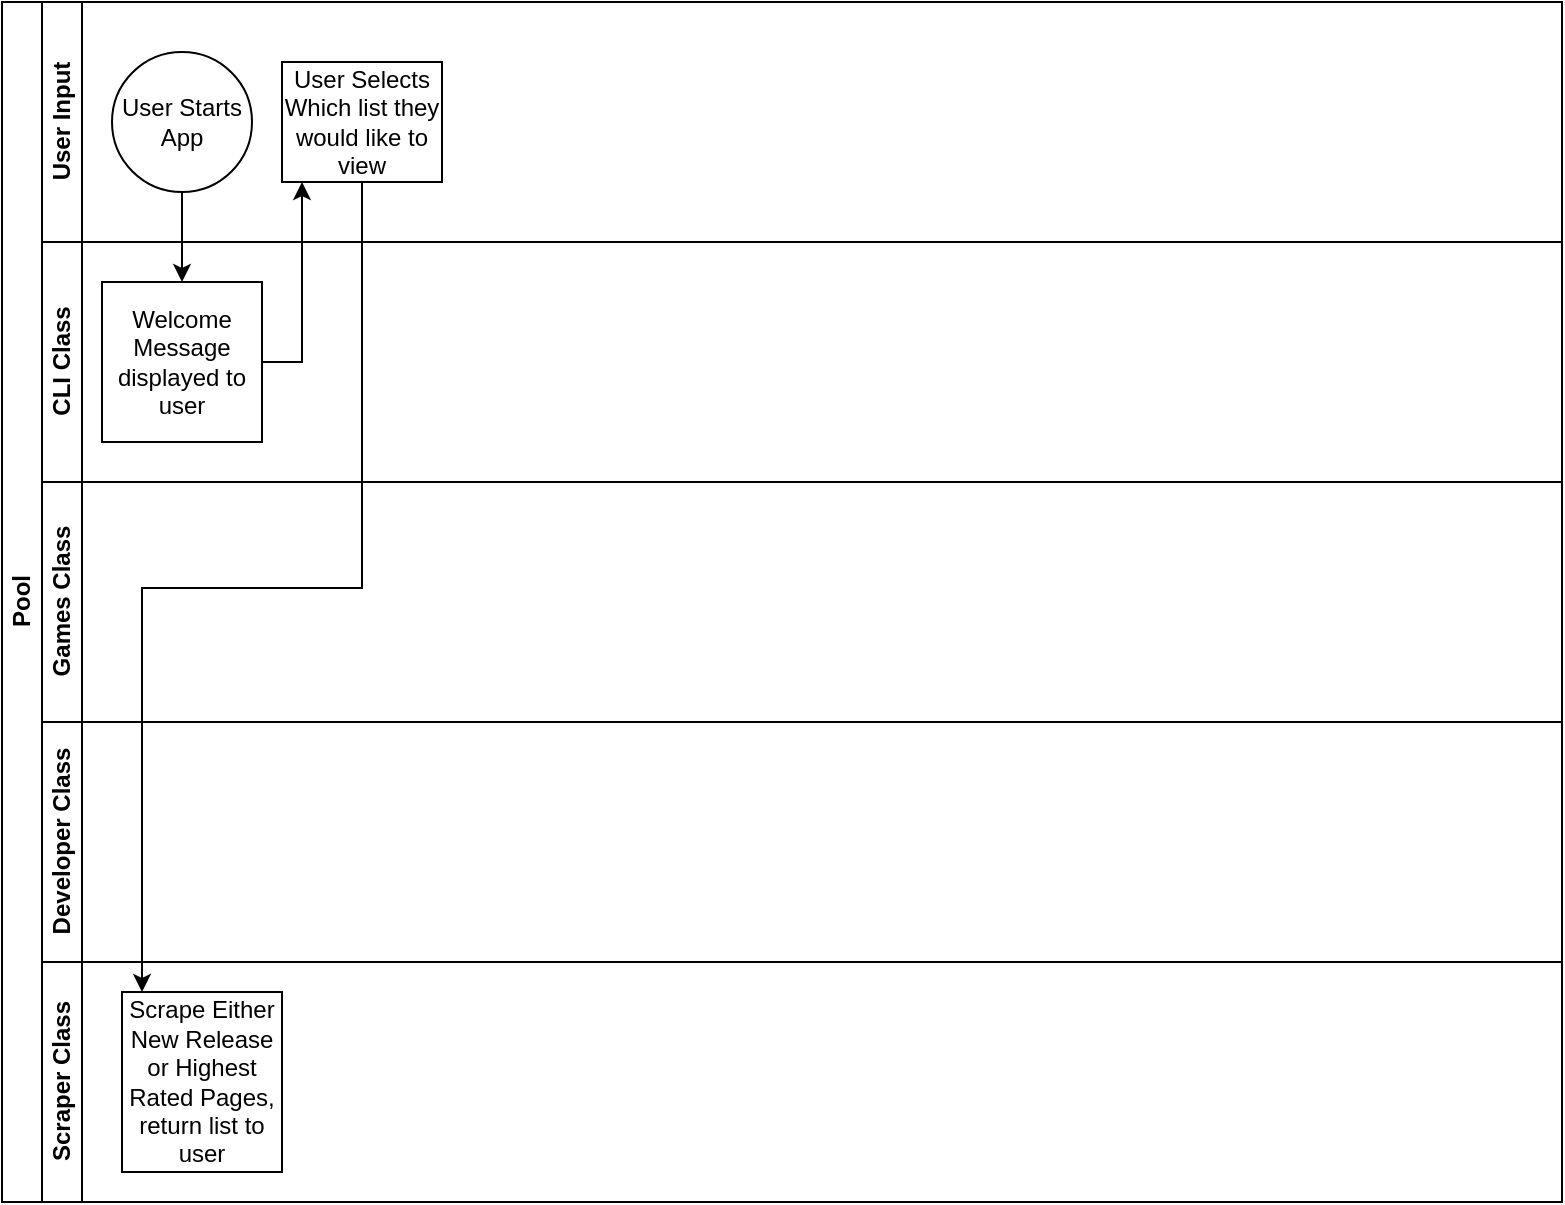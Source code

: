 <mxfile version="14.1.9" type="github">
  <diagram id="prtHgNgQTEPvFCAcTncT" name="Page-1">
    <mxGraphModel dx="1422" dy="705" grid="1" gridSize="10" guides="1" tooltips="1" connect="1" arrows="1" fold="1" page="1" pageScale="1" pageWidth="827" pageHeight="1169" math="0" shadow="0">
      <root>
        <mxCell id="0" />
        <mxCell id="1" parent="0" />
        <mxCell id="dNxyNK7c78bLwvsdeMH5-19" value="Pool" style="swimlane;html=1;childLayout=stackLayout;resizeParent=1;resizeParentMax=0;horizontal=0;startSize=20;horizontalStack=0;" parent="1" vertex="1">
          <mxGeometry x="20" y="110" width="780" height="600" as="geometry" />
        </mxCell>
        <mxCell id="dNxyNK7c78bLwvsdeMH5-20" value="User Input" style="swimlane;html=1;startSize=20;horizontal=0;" parent="dNxyNK7c78bLwvsdeMH5-19" vertex="1">
          <mxGeometry x="20" width="760" height="120" as="geometry">
            <mxRectangle x="20" width="760" height="20" as="alternateBounds" />
          </mxGeometry>
        </mxCell>
        <mxCell id="dNxyNK7c78bLwvsdeMH5-23" value="User Starts App" style="ellipse;whiteSpace=wrap;html=1;" parent="dNxyNK7c78bLwvsdeMH5-20" vertex="1">
          <mxGeometry x="35" y="25" width="70" height="70" as="geometry" />
        </mxCell>
        <mxCell id="dNxyNK7c78bLwvsdeMH5-24" value="User Selects Which list they would like to view" style="rounded=0;whiteSpace=wrap;html=1;fontFamily=Helvetica;fontSize=12;fontColor=#000000;align=center;" parent="dNxyNK7c78bLwvsdeMH5-20" vertex="1">
          <mxGeometry x="120" y="30" width="80" height="60" as="geometry" />
        </mxCell>
        <mxCell id="dNxyNK7c78bLwvsdeMH5-21" value="CLI Class" style="swimlane;html=1;startSize=20;horizontal=0;" parent="dNxyNK7c78bLwvsdeMH5-19" vertex="1">
          <mxGeometry x="20" y="120" width="760" height="120" as="geometry" />
        </mxCell>
        <mxCell id="vWouyCo1F20YEl_oMGs6-9" value="Welcome Message displayed to user" style="whiteSpace=wrap;html=1;aspect=fixed;" vertex="1" parent="dNxyNK7c78bLwvsdeMH5-21">
          <mxGeometry x="30" y="20" width="80" height="80" as="geometry" />
        </mxCell>
        <mxCell id="dNxyNK7c78bLwvsdeMH5-22" value="Games Class" style="swimlane;html=1;startSize=20;horizontal=0;" parent="dNxyNK7c78bLwvsdeMH5-19" vertex="1">
          <mxGeometry x="20" y="240" width="760" height="120" as="geometry" />
        </mxCell>
        <mxCell id="vWouyCo1F20YEl_oMGs6-1" value="Developer Class" style="swimlane;html=1;startSize=20;horizontal=0;" vertex="1" parent="dNxyNK7c78bLwvsdeMH5-19">
          <mxGeometry x="20" y="360" width="760" height="120" as="geometry" />
        </mxCell>
        <mxCell id="vWouyCo1F20YEl_oMGs6-5" value="Scraper Class" style="swimlane;html=1;startSize=20;horizontal=0;" vertex="1" parent="dNxyNK7c78bLwvsdeMH5-19">
          <mxGeometry x="20" y="480" width="760" height="120" as="geometry" />
        </mxCell>
        <mxCell id="vWouyCo1F20YEl_oMGs6-7" value="Scrape Either New Release or Highest Rated Pages, return list to user" style="rounded=0;whiteSpace=wrap;html=1;fontFamily=Helvetica;fontSize=12;fontColor=#000000;align=center;" vertex="1" parent="vWouyCo1F20YEl_oMGs6-5">
          <mxGeometry x="40" y="15" width="80" height="90" as="geometry" />
        </mxCell>
        <mxCell id="vWouyCo1F20YEl_oMGs6-11" style="edgeStyle=orthogonalEdgeStyle;rounded=0;orthogonalLoop=1;jettySize=auto;html=1;entryX=0.5;entryY=0;entryDx=0;entryDy=0;" edge="1" parent="dNxyNK7c78bLwvsdeMH5-19" source="dNxyNK7c78bLwvsdeMH5-23" target="vWouyCo1F20YEl_oMGs6-9">
          <mxGeometry relative="1" as="geometry" />
        </mxCell>
        <mxCell id="vWouyCo1F20YEl_oMGs6-12" style="edgeStyle=orthogonalEdgeStyle;rounded=0;orthogonalLoop=1;jettySize=auto;html=1;" edge="1" parent="dNxyNK7c78bLwvsdeMH5-19" source="vWouyCo1F20YEl_oMGs6-9">
          <mxGeometry relative="1" as="geometry">
            <mxPoint x="150" y="90" as="targetPoint" />
            <Array as="points">
              <mxPoint x="150" y="180" />
              <mxPoint x="150" y="90" />
            </Array>
          </mxGeometry>
        </mxCell>
        <mxCell id="vWouyCo1F20YEl_oMGs6-13" style="edgeStyle=orthogonalEdgeStyle;rounded=0;orthogonalLoop=1;jettySize=auto;html=1;exitX=0.75;exitY=1;exitDx=0;exitDy=0;" edge="1" parent="dNxyNK7c78bLwvsdeMH5-19" source="dNxyNK7c78bLwvsdeMH5-24">
          <mxGeometry relative="1" as="geometry">
            <mxPoint x="70" y="495" as="targetPoint" />
            <Array as="points">
              <mxPoint x="180" y="90" />
              <mxPoint x="180" y="293" />
              <mxPoint x="70" y="293" />
              <mxPoint x="70" y="495" />
            </Array>
          </mxGeometry>
        </mxCell>
      </root>
    </mxGraphModel>
  </diagram>
</mxfile>
